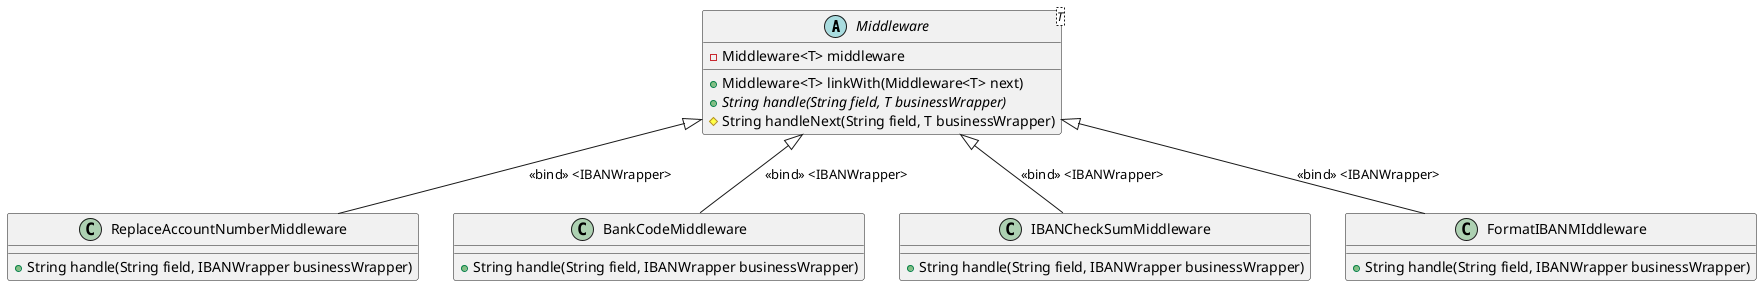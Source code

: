 @startuml
'https://plantuml.com/class-diagram

abstract class Middleware<T>{
- Middleware<T> middleware


+ Middleware<T> linkWith(Middleware<T> next)
+ {abstract} String handle(String field, T businessWrapper)
# String handleNext(String field, T businessWrapper)

}

class  ReplaceAccountNumberMiddleware {
+ String handle(String field, IBANWrapper businessWrapper)
}


class  BankCodeMiddleware {
+ String handle(String field, IBANWrapper businessWrapper)
}

class  IBANCheckSumMiddleware {
+ String handle(String field, IBANWrapper businessWrapper)
}

class  FormatIBANMIddleware {
+ String handle(String field, IBANWrapper businessWrapper)
}

Middleware <|-- ReplaceAccountNumberMiddleware : "<<bind>> <IBANWrapper>"
Middleware <|-- BankCodeMiddleware : "<<bind>> <IBANWrapper>"
Middleware <|-- IBANCheckSumMiddleware : "<<bind>> <IBANWrapper>"
Middleware <|-- FormatIBANMIddleware : "<<bind>> <IBANWrapper>"




@enduml